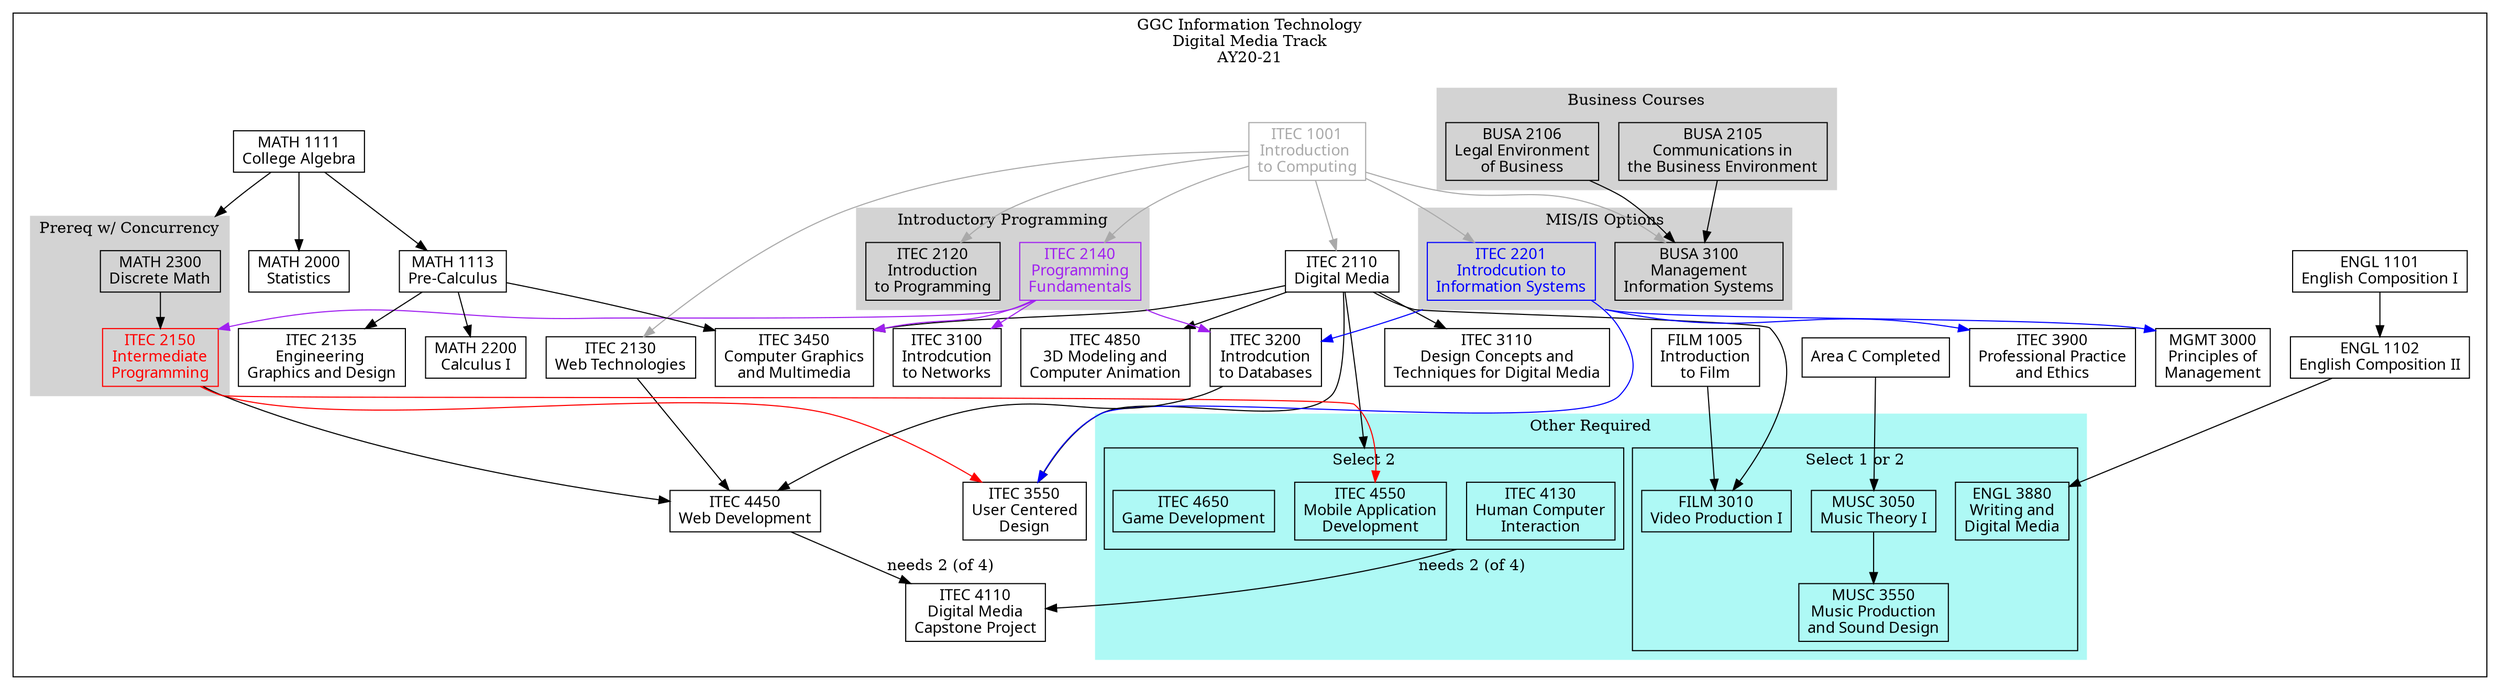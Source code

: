 digraph G {

    node [shape = record, fontname="Sans serif" fontsize="14"];
    compound = true //  needed to link clusters and nodes
    splines = true
    ranksep=0.1

    // All
    itec1001[label = "ITEC 1001\nIntroduction \nto Computing" color=darkgray fontcolor=darkgray]
    itec2110[label = "ITEC 2110\nDigital Media"]
    itec2120[label = "ITEC 2120\nIntroduction\nto Programming"]
    itec2130[label = "ITEC 2130\nWeb Technologies"]
    itec2140[label = "ITEC 2140\nProgramming\nFundamentals" color=purple fontcolor=purple]
    itec2150[label = "ITEC 2150\nIntermediate\nProgramming" color=red fontcolor=red]
    itec2201[label = "ITEC 2201\nIntrodcution to\nInformation Systems" color=blue fontcolor=blue]
    itec3100[label = "ITEC 3100\nIntrodcution\nto Networks"]
    itec3200[label = "ITEC 3200\nIntrodcution\nto Databases"]
    itec3900[label = "ITEC 3900\nProfessional Practice\nand Ethics"]
    busa2105[label = "BUSA 2105\nCommunications in\nthe Business Environment"]
    busa2106[label = "BUSA 2106\nLegal Environment\nof Business"]
    busa3100[label = "BUSA 3100\nManagement\nInformation Systems"]
    math1111[label = "MATH 1111\nCollege Algebra"]
    math1113[label = "MATH 1113\nPre-Calculus"]
    math2300[label = "MATH 2300\nDiscrete Math"]
    math2000[label = "MATH 2000\nStatistics"]
    math2200[label = "MATH 2200\nCalculus I"]
    mgmt3000[label = "MGMT 3000\nPrinciples of\nManagement"]

    // Digital Media

    itec3450[label = "ITEC 3450\nComputer Graphics\nand Multimedia"]
    itec3550[label = "ITEC 3550\nUser Centered\nDesign"]
    itec4110[label = "ITEC 4110\nDigital Media\nCapstone Project"]
    itec4130[label = "ITEC 4130\nHuman Computer\nInteraction"]
    itec4450[label = "ITEC 4450\nWeb Development"]
    itec4550[label = "ITEC 4550\nMobile Application\nDevelopment"]
    itec4650[label = "ITEC 4650\nGame Development"]

    itec2135[label = "ITEC 2135\nEngineering \nGraphics and Design"]
    itec3110[label = "ITEC 3110\nDesign Concepts and\nTechniques for Digital Media"]
    itec4850[label = "ITEC 4850\n3D Modeling and\nComputer Animation"]

    areaC[label = "Area C Completed"]
    //arts2010[label = "ARTS 2010\nDrawing I"]
    //arts2020[label = "ARTS 2020\nDrawing II"]
    engl1101[label = "ENGL 1101\nEnglish Composition I"]
    engl1102[label = "ENGL 1102\nEnglish Composition II"]
    engl3880[label = "ENGL 3880\nWriting and\nDigital Media"]
    film1005[label = "FILM 1005\nIntroduction\nto Film"] 
    film3010[label = "FILM 3010\nVideo Production I"]
    musc3050[label = "MUSC 3050\nMusic Theory I"]
    musc3550[label = "MUSC 3550\nMusic Production\nand Sound Design"]

    subgraph clusterdm {
        label="GGC Information Technology\nDigital Media Track\nAY20-21"

        subgraph clusterrequired {
            label=""
            node [style=filled];
            style=filled;

            color="#FFFFFF";
            
            engl1101 -> engl1102 -> engl3880
            film1005 -> film3010
            itec2110 -> film3010
            areaC -> musc3050

            itec1001 -> itec2110 [color=darkgray]
            itec1001 -> itec2120 [color=darkgray]
            itec1001 -> itec2130 [color=darkgray]
            itec1001 -> itec2201 [color=darkgray]
            itec1001 -> busa3100 [color=darkgray]

            busa2106 -> busa3100
            busa2105 -> busa3100
            math1113 -> itec2135
            itec1001 -> itec2140 [color=darkgray]
            itec2140 -> itec2150 [color=purple]

            itec2140 -> itec3100 [color=purple]
            itec2110 -> itec3110
            itec2201 -> itec3200 [color=blue ltail=cluster22013100];
            itec2140 -> itec3200 [ltail=cluster21202140 color=purple]

            itec2140 -> itec3450 [color=purple]

            itec2110 -> itec3550
            itec2150 -> itec3550 [color=red]
            itec2201 -> itec3550 [color=blue]


            itec2201 -> itec3900 [ltail=cluster22013100 color=blue]
            itec2201 -> mgmt3000 [ltail=cluster22013100 color=blue]

            math1113 -> math2200
            math1111 -> math1113
            math1111 -> math2000
            math1111 -> math2300 [lhead=clusterdiscrete]
            itec2130 -> itec4450
            itec2150 -> itec4450
            itec3200 -> itec4450

            math1113 -> itec3450
            itec2110 -> itec3450
            itec2110 -> itec4550 [lhead=clusteritecopt1]
            itec2150 -> itec4550 [color=red]
            
            itec4450 -> itec4110 [label="needs 2 (of 4)"]
            itec4130 -> itec4110 [ltail=clusteritecopt1 label="needs 2 (of 4)"]

            itec2110 -> itec4850
            //arts2020
            //arts2010

            subgraph cluster21202140 {
                label = "Introductory Programming";
                color=lightgrey;
                itec2120
                itec2140
            }
            subgraph cluster22013100 {
                label = "MIS/IS Options";
                color=lightgrey;
                itec2201
                busa3100
            }
            subgraph cluster21052106 {
                label = "Business Courses"
                color=lightgrey;
                busa2105
                busa2106
            }
            
            subgraph clusterdiscrete {
                label = "Prereq w/ Concurrency";
                node [style=filled];
                style=filled;
                color=lightgrey;
                math2300 -> itec2150
            }

            subgraph clusterotherrequired {
                label = "Other Required"
                node [style=filled];
                style=filled;
                color="#AEF9F5"

                subgraph clusteritecopt1 {
                    label = "Select 2";
                    graph[style=solid]
                        color=black
                    itec4130
                    itec4550
                    itec4650
                }

                subgraph clusteritecopt2 {
                    label = "Select 1 or 2";
                    graph[style=solid]
                    color=black
                    engl3880
                    film3010
                    musc3050 -> musc3550
                }                
            }
        }    
    }
}
